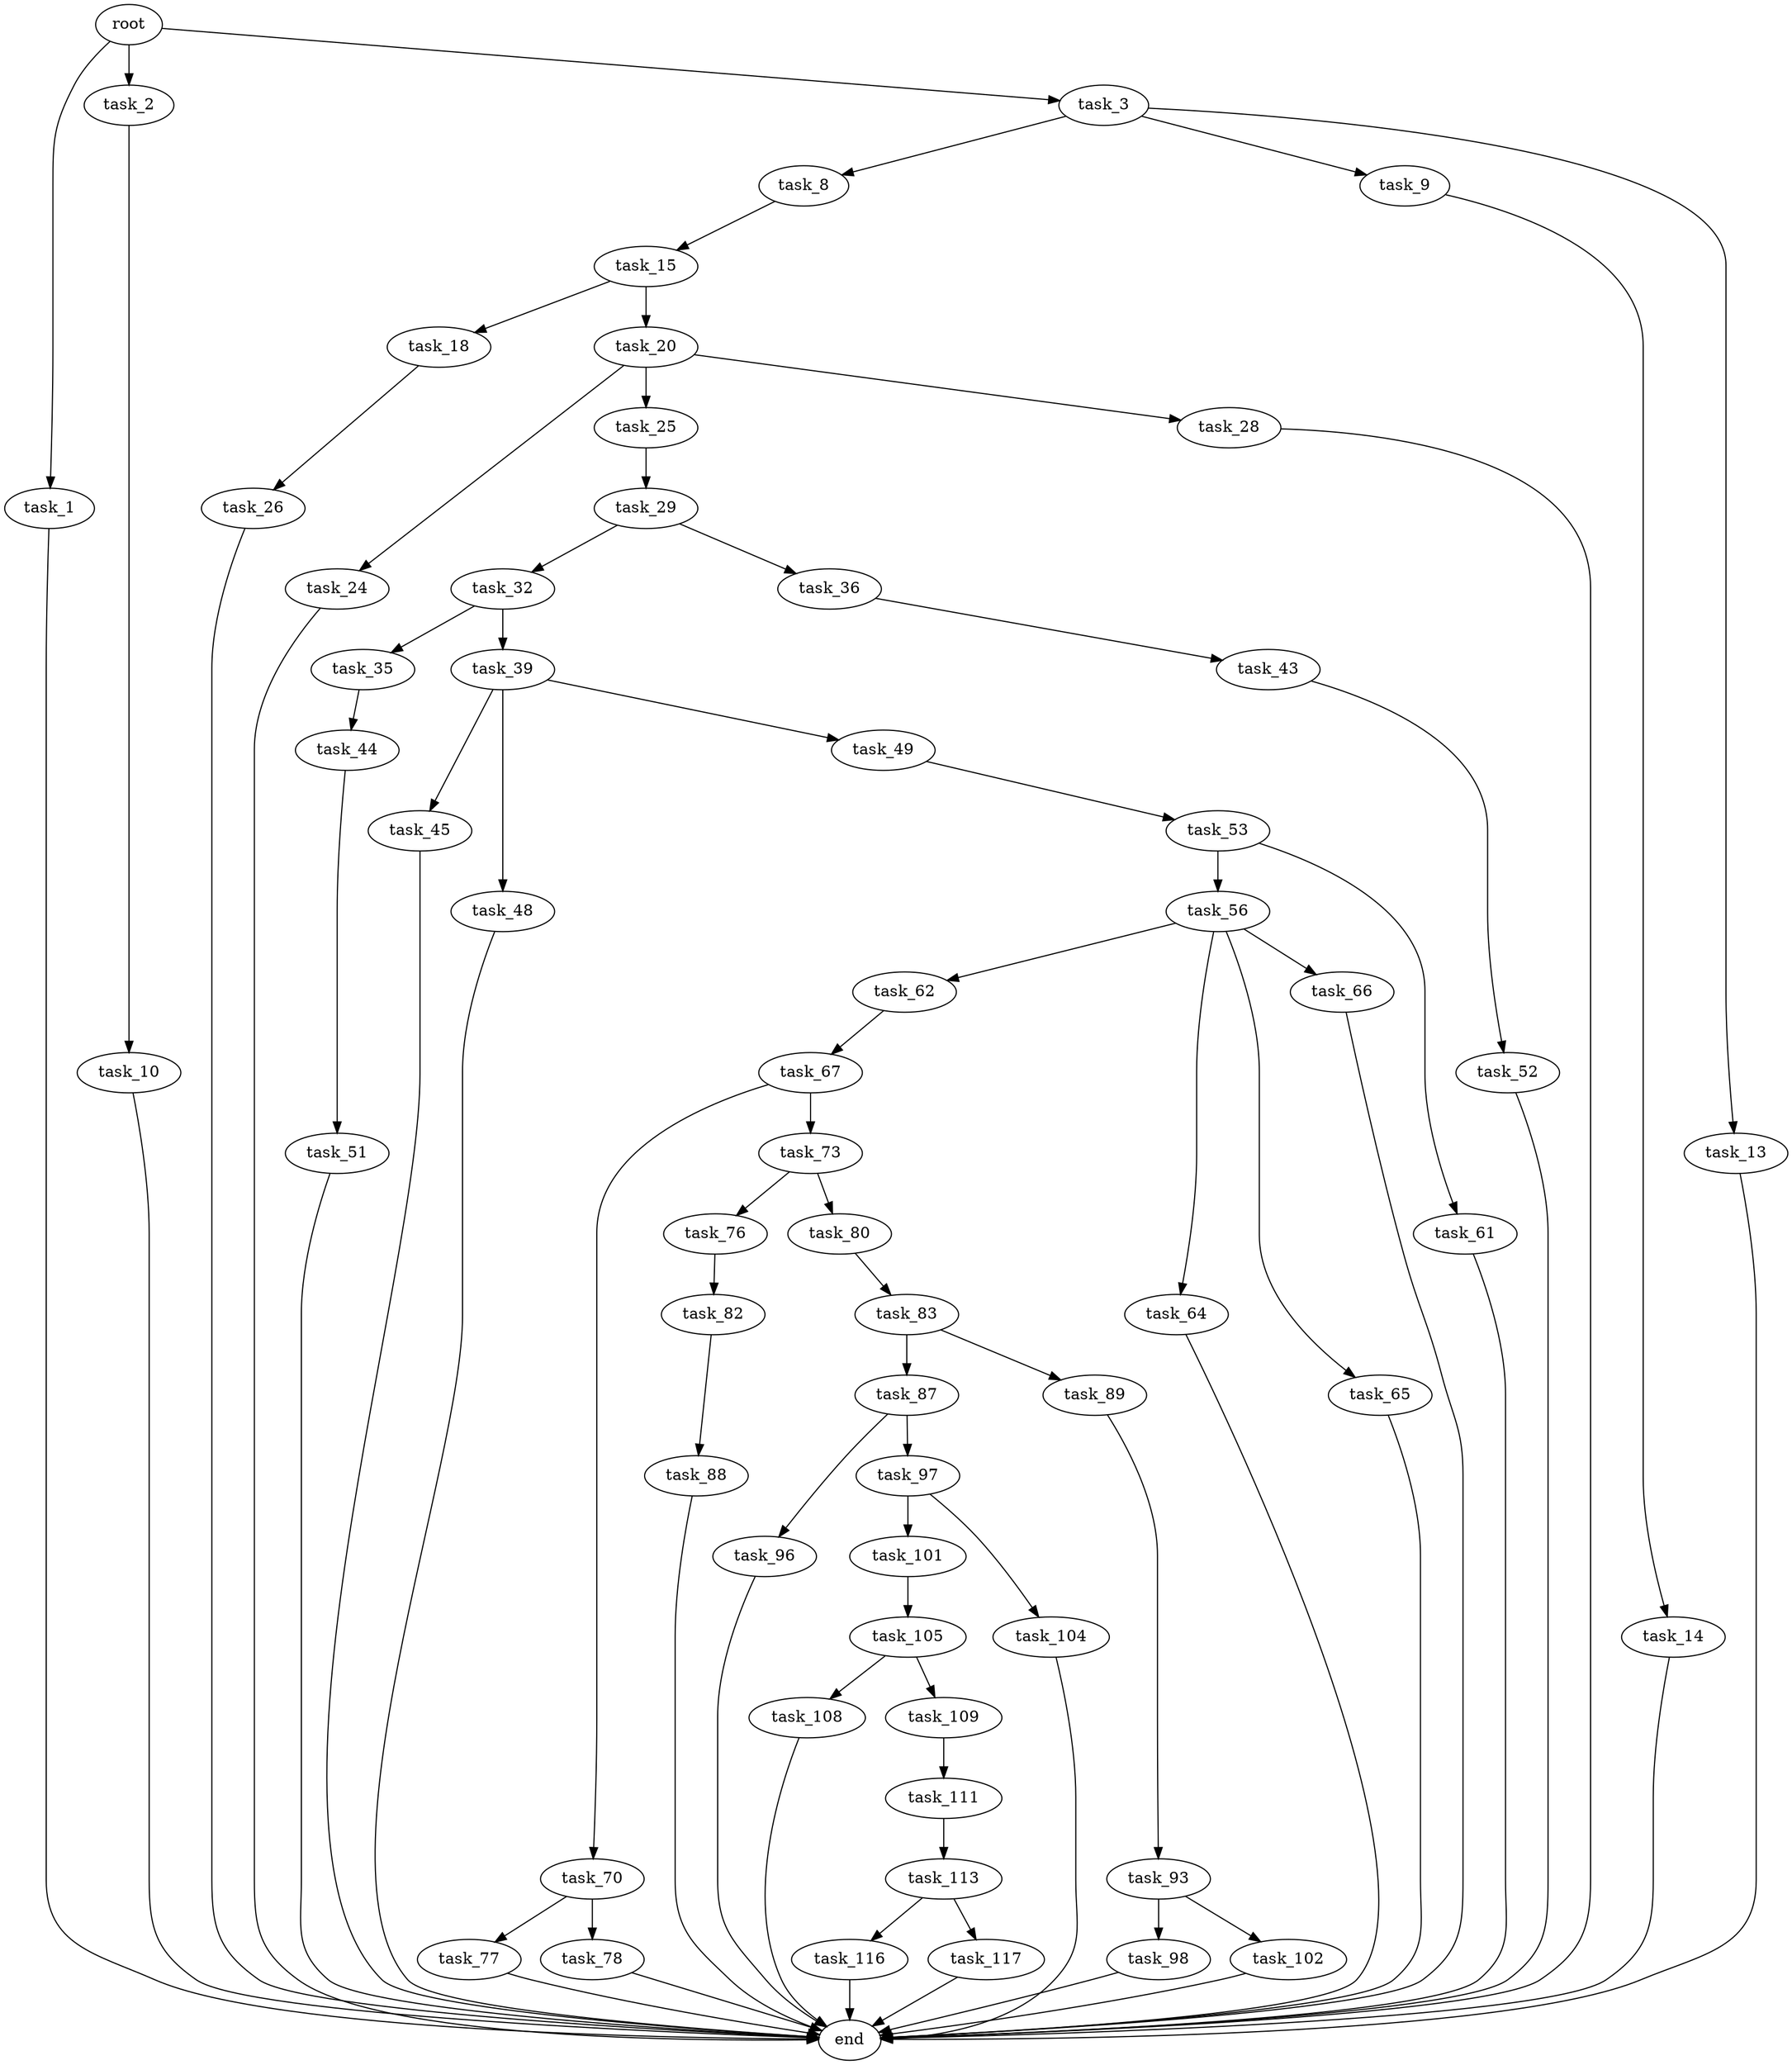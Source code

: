 digraph G {
  root [size="0.000000"];
  task_1 [size="501567165936.000000"];
  task_2 [size="68719476736.000000"];
  task_3 [size="16183664938.000000"];
  task_8 [size="25856660994.000000"];
  task_9 [size="12477775918.000000"];
  task_10 [size="28991029248.000000"];
  task_13 [size="1073741824000.000000"];
  task_14 [size="134217728000.000000"];
  task_15 [size="28991029248.000000"];
  task_18 [size="13655966148.000000"];
  task_20 [size="1307153787403.000000"];
  task_24 [size="11118222075.000000"];
  task_25 [size="1073741824000.000000"];
  task_26 [size="134217728000.000000"];
  task_28 [size="134217728000.000000"];
  task_29 [size="12838057860.000000"];
  task_32 [size="711734076.000000"];
  task_35 [size="742339358423.000000"];
  task_36 [size="202070006673.000000"];
  task_39 [size="188522956476.000000"];
  task_43 [size="302552345172.000000"];
  task_44 [size="6424802884.000000"];
  task_45 [size="368293445632.000000"];
  task_48 [size="5884902009.000000"];
  task_49 [size="3117702676.000000"];
  task_51 [size="134217728000.000000"];
  task_52 [size="23455958141.000000"];
  task_53 [size="50737691014.000000"];
  task_56 [size="368293445632.000000"];
  task_61 [size="782757789696.000000"];
  task_62 [size="7290870603.000000"];
  task_64 [size="68719476736.000000"];
  task_65 [size="871782953135.000000"];
  task_66 [size="15808316127.000000"];
  task_67 [size="24089521559.000000"];
  task_70 [size="24843285119.000000"];
  task_73 [size="11501888978.000000"];
  task_76 [size="231928233984.000000"];
  task_77 [size="32974646491.000000"];
  task_78 [size="782757789696.000000"];
  task_80 [size="11640495370.000000"];
  task_82 [size="106555707135.000000"];
  task_83 [size="7579838318.000000"];
  task_87 [size="303647233978.000000"];
  task_88 [size="73809715539.000000"];
  task_89 [size="332463178071.000000"];
  task_93 [size="368293445632.000000"];
  task_96 [size="549755813888.000000"];
  task_97 [size="685590867.000000"];
  task_98 [size="84333667078.000000"];
  task_101 [size="134217728000.000000"];
  task_102 [size="231928233984.000000"];
  task_104 [size="621414405434.000000"];
  task_105 [size="1073741824000.000000"];
  task_108 [size="1073741824000.000000"];
  task_109 [size="231928233984.000000"];
  task_111 [size="290437063956.000000"];
  task_113 [size="368293445632.000000"];
  task_116 [size="415438756577.000000"];
  task_117 [size="28991029248.000000"];
  end [size="0.000000"];

  root -> task_1 [size="1.000000"];
  root -> task_2 [size="1.000000"];
  root -> task_3 [size="1.000000"];
  task_1 -> end [size="1.000000"];
  task_2 -> task_10 [size="134217728.000000"];
  task_3 -> task_8 [size="536870912.000000"];
  task_3 -> task_9 [size="536870912.000000"];
  task_3 -> task_13 [size="536870912.000000"];
  task_8 -> task_15 [size="411041792.000000"];
  task_9 -> task_14 [size="209715200.000000"];
  task_10 -> end [size="1.000000"];
  task_13 -> end [size="1.000000"];
  task_14 -> end [size="1.000000"];
  task_15 -> task_18 [size="75497472.000000"];
  task_15 -> task_20 [size="75497472.000000"];
  task_18 -> task_26 [size="536870912.000000"];
  task_20 -> task_24 [size="838860800.000000"];
  task_20 -> task_25 [size="838860800.000000"];
  task_20 -> task_28 [size="838860800.000000"];
  task_24 -> end [size="1.000000"];
  task_25 -> task_29 [size="838860800.000000"];
  task_26 -> end [size="1.000000"];
  task_28 -> end [size="1.000000"];
  task_29 -> task_32 [size="536870912.000000"];
  task_29 -> task_36 [size="536870912.000000"];
  task_32 -> task_35 [size="33554432.000000"];
  task_32 -> task_39 [size="33554432.000000"];
  task_35 -> task_44 [size="679477248.000000"];
  task_36 -> task_43 [size="679477248.000000"];
  task_39 -> task_45 [size="134217728.000000"];
  task_39 -> task_48 [size="134217728.000000"];
  task_39 -> task_49 [size="134217728.000000"];
  task_43 -> task_52 [size="838860800.000000"];
  task_44 -> task_51 [size="679477248.000000"];
  task_45 -> end [size="1.000000"];
  task_48 -> end [size="1.000000"];
  task_49 -> task_53 [size="75497472.000000"];
  task_51 -> end [size="1.000000"];
  task_52 -> end [size="1.000000"];
  task_53 -> task_56 [size="75497472.000000"];
  task_53 -> task_61 [size="75497472.000000"];
  task_56 -> task_62 [size="411041792.000000"];
  task_56 -> task_64 [size="411041792.000000"];
  task_56 -> task_65 [size="411041792.000000"];
  task_56 -> task_66 [size="411041792.000000"];
  task_61 -> end [size="1.000000"];
  task_62 -> task_67 [size="536870912.000000"];
  task_64 -> end [size="1.000000"];
  task_65 -> end [size="1.000000"];
  task_66 -> end [size="1.000000"];
  task_67 -> task_70 [size="411041792.000000"];
  task_67 -> task_73 [size="411041792.000000"];
  task_70 -> task_77 [size="838860800.000000"];
  task_70 -> task_78 [size="838860800.000000"];
  task_73 -> task_76 [size="209715200.000000"];
  task_73 -> task_80 [size="209715200.000000"];
  task_76 -> task_82 [size="301989888.000000"];
  task_77 -> end [size="1.000000"];
  task_78 -> end [size="1.000000"];
  task_80 -> task_83 [size="209715200.000000"];
  task_82 -> task_88 [size="75497472.000000"];
  task_83 -> task_87 [size="838860800.000000"];
  task_83 -> task_89 [size="838860800.000000"];
  task_87 -> task_96 [size="209715200.000000"];
  task_87 -> task_97 [size="209715200.000000"];
  task_88 -> end [size="1.000000"];
  task_89 -> task_93 [size="536870912.000000"];
  task_93 -> task_98 [size="411041792.000000"];
  task_93 -> task_102 [size="411041792.000000"];
  task_96 -> end [size="1.000000"];
  task_97 -> task_101 [size="75497472.000000"];
  task_97 -> task_104 [size="75497472.000000"];
  task_98 -> end [size="1.000000"];
  task_101 -> task_105 [size="209715200.000000"];
  task_102 -> end [size="1.000000"];
  task_104 -> end [size="1.000000"];
  task_105 -> task_108 [size="838860800.000000"];
  task_105 -> task_109 [size="838860800.000000"];
  task_108 -> end [size="1.000000"];
  task_109 -> task_111 [size="301989888.000000"];
  task_111 -> task_113 [size="411041792.000000"];
  task_113 -> task_116 [size="411041792.000000"];
  task_113 -> task_117 [size="411041792.000000"];
  task_116 -> end [size="1.000000"];
  task_117 -> end [size="1.000000"];
}
